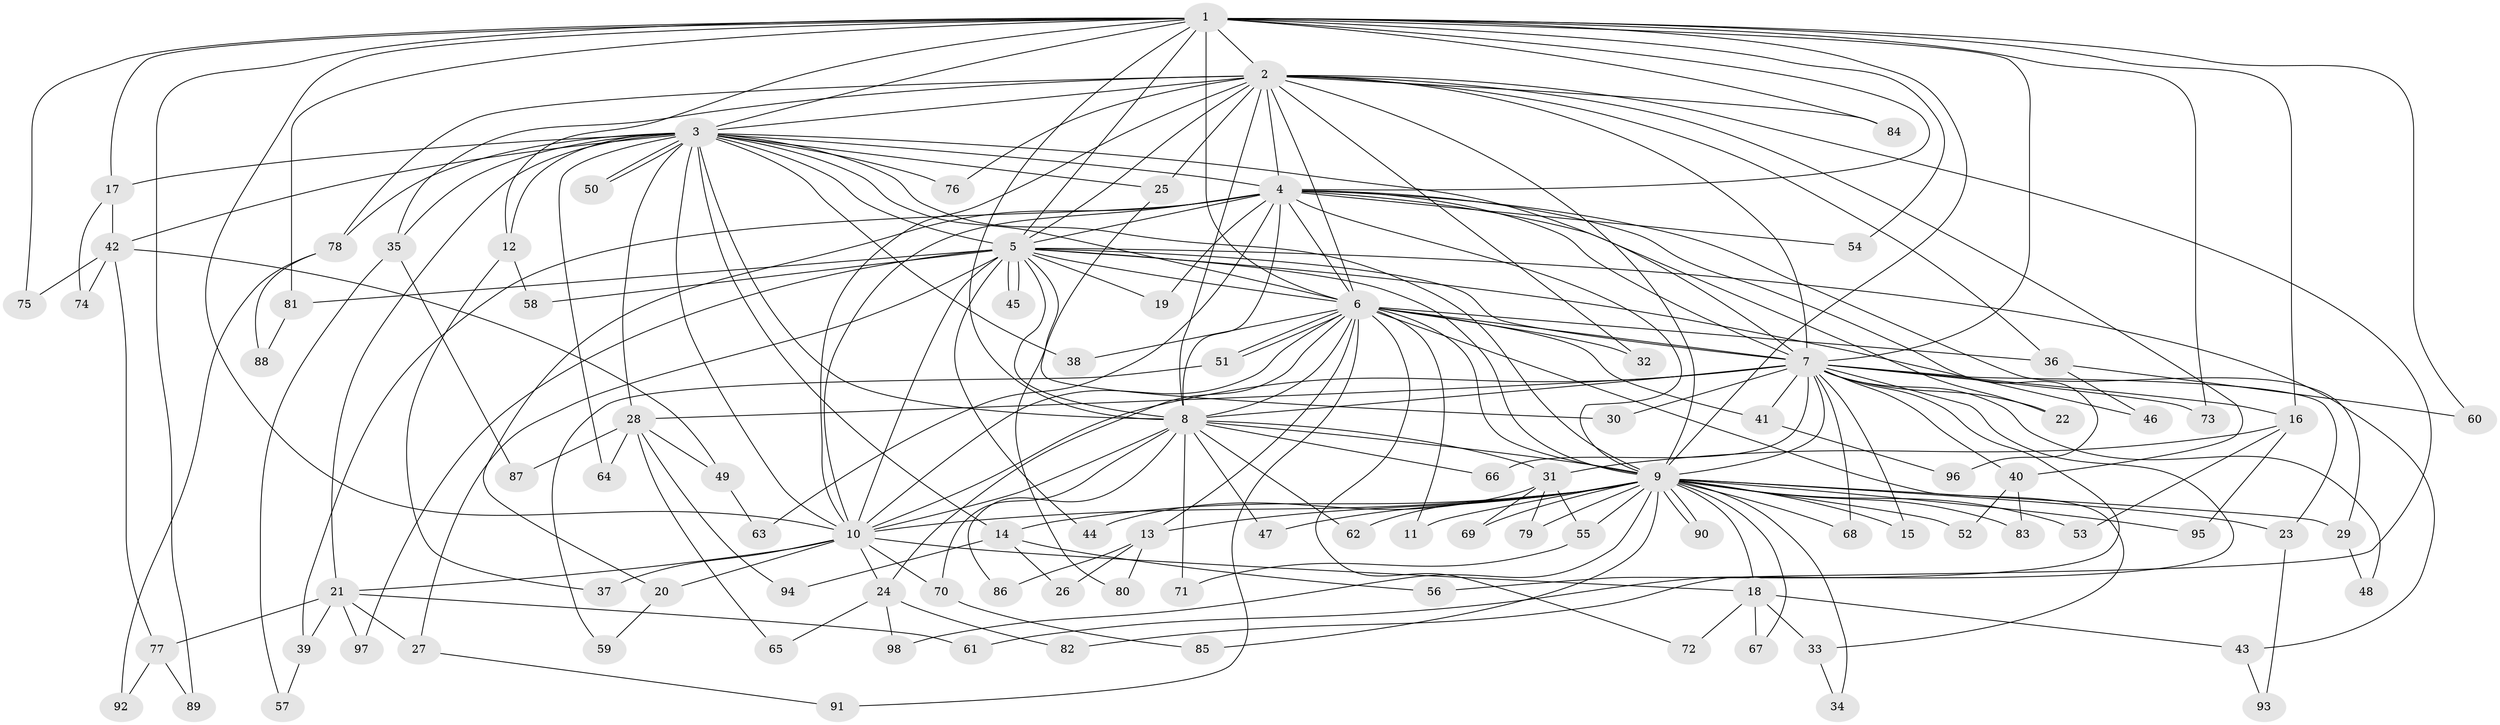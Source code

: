 // coarse degree distribution, {12: 0.025, 17: 0.025, 19: 0.025, 14: 0.05, 18: 0.025, 13: 0.025, 10: 0.025, 23: 0.025, 4: 0.1, 5: 0.175, 8: 0.075, 6: 0.025, 2: 0.125, 3: 0.175, 1: 0.1}
// Generated by graph-tools (version 1.1) at 2025/49/03/04/25 22:49:24]
// undirected, 98 vertices, 221 edges
graph export_dot {
  node [color=gray90,style=filled];
  1;
  2;
  3;
  4;
  5;
  6;
  7;
  8;
  9;
  10;
  11;
  12;
  13;
  14;
  15;
  16;
  17;
  18;
  19;
  20;
  21;
  22;
  23;
  24;
  25;
  26;
  27;
  28;
  29;
  30;
  31;
  32;
  33;
  34;
  35;
  36;
  37;
  38;
  39;
  40;
  41;
  42;
  43;
  44;
  45;
  46;
  47;
  48;
  49;
  50;
  51;
  52;
  53;
  54;
  55;
  56;
  57;
  58;
  59;
  60;
  61;
  62;
  63;
  64;
  65;
  66;
  67;
  68;
  69;
  70;
  71;
  72;
  73;
  74;
  75;
  76;
  77;
  78;
  79;
  80;
  81;
  82;
  83;
  84;
  85;
  86;
  87;
  88;
  89;
  90;
  91;
  92;
  93;
  94;
  95;
  96;
  97;
  98;
  1 -- 2;
  1 -- 3;
  1 -- 4;
  1 -- 5;
  1 -- 6;
  1 -- 7;
  1 -- 8;
  1 -- 9;
  1 -- 10;
  1 -- 12;
  1 -- 16;
  1 -- 17;
  1 -- 54;
  1 -- 60;
  1 -- 73;
  1 -- 75;
  1 -- 81;
  1 -- 84;
  1 -- 89;
  2 -- 3;
  2 -- 4;
  2 -- 5;
  2 -- 6;
  2 -- 7;
  2 -- 8;
  2 -- 9;
  2 -- 10;
  2 -- 25;
  2 -- 32;
  2 -- 35;
  2 -- 36;
  2 -- 40;
  2 -- 76;
  2 -- 78;
  2 -- 82;
  2 -- 84;
  3 -- 4;
  3 -- 5;
  3 -- 6;
  3 -- 7;
  3 -- 8;
  3 -- 9;
  3 -- 10;
  3 -- 12;
  3 -- 14;
  3 -- 17;
  3 -- 21;
  3 -- 25;
  3 -- 28;
  3 -- 35;
  3 -- 38;
  3 -- 42;
  3 -- 50;
  3 -- 50;
  3 -- 64;
  3 -- 76;
  3 -- 78;
  4 -- 5;
  4 -- 6;
  4 -- 7;
  4 -- 8;
  4 -- 9;
  4 -- 10;
  4 -- 19;
  4 -- 20;
  4 -- 22;
  4 -- 29;
  4 -- 39;
  4 -- 54;
  4 -- 63;
  4 -- 96;
  5 -- 6;
  5 -- 7;
  5 -- 8;
  5 -- 9;
  5 -- 10;
  5 -- 19;
  5 -- 27;
  5 -- 30;
  5 -- 43;
  5 -- 44;
  5 -- 45;
  5 -- 45;
  5 -- 46;
  5 -- 58;
  5 -- 81;
  5 -- 97;
  6 -- 7;
  6 -- 8;
  6 -- 9;
  6 -- 10;
  6 -- 11;
  6 -- 13;
  6 -- 24;
  6 -- 32;
  6 -- 33;
  6 -- 36;
  6 -- 38;
  6 -- 41;
  6 -- 51;
  6 -- 51;
  6 -- 72;
  6 -- 91;
  7 -- 8;
  7 -- 9;
  7 -- 10;
  7 -- 15;
  7 -- 16;
  7 -- 22;
  7 -- 23;
  7 -- 28;
  7 -- 30;
  7 -- 40;
  7 -- 41;
  7 -- 48;
  7 -- 56;
  7 -- 61;
  7 -- 66;
  7 -- 68;
  7 -- 73;
  8 -- 9;
  8 -- 10;
  8 -- 31;
  8 -- 47;
  8 -- 62;
  8 -- 66;
  8 -- 70;
  8 -- 71;
  8 -- 86;
  9 -- 10;
  9 -- 11;
  9 -- 13;
  9 -- 14;
  9 -- 15;
  9 -- 18;
  9 -- 23;
  9 -- 29;
  9 -- 34;
  9 -- 47;
  9 -- 52;
  9 -- 53;
  9 -- 55;
  9 -- 62;
  9 -- 67;
  9 -- 68;
  9 -- 69;
  9 -- 79;
  9 -- 83;
  9 -- 85;
  9 -- 90;
  9 -- 90;
  9 -- 95;
  9 -- 98;
  10 -- 18;
  10 -- 20;
  10 -- 21;
  10 -- 24;
  10 -- 37;
  10 -- 70;
  12 -- 37;
  12 -- 58;
  13 -- 26;
  13 -- 80;
  13 -- 86;
  14 -- 26;
  14 -- 56;
  14 -- 94;
  16 -- 31;
  16 -- 53;
  16 -- 95;
  17 -- 42;
  17 -- 74;
  18 -- 33;
  18 -- 43;
  18 -- 67;
  18 -- 72;
  20 -- 59;
  21 -- 27;
  21 -- 39;
  21 -- 61;
  21 -- 77;
  21 -- 97;
  23 -- 93;
  24 -- 65;
  24 -- 82;
  24 -- 98;
  25 -- 80;
  27 -- 91;
  28 -- 49;
  28 -- 64;
  28 -- 65;
  28 -- 87;
  28 -- 94;
  29 -- 48;
  31 -- 44;
  31 -- 55;
  31 -- 69;
  31 -- 79;
  33 -- 34;
  35 -- 57;
  35 -- 87;
  36 -- 46;
  36 -- 60;
  39 -- 57;
  40 -- 52;
  40 -- 83;
  41 -- 96;
  42 -- 49;
  42 -- 74;
  42 -- 75;
  42 -- 77;
  43 -- 93;
  49 -- 63;
  51 -- 59;
  55 -- 71;
  70 -- 85;
  77 -- 89;
  77 -- 92;
  78 -- 88;
  78 -- 92;
  81 -- 88;
}
